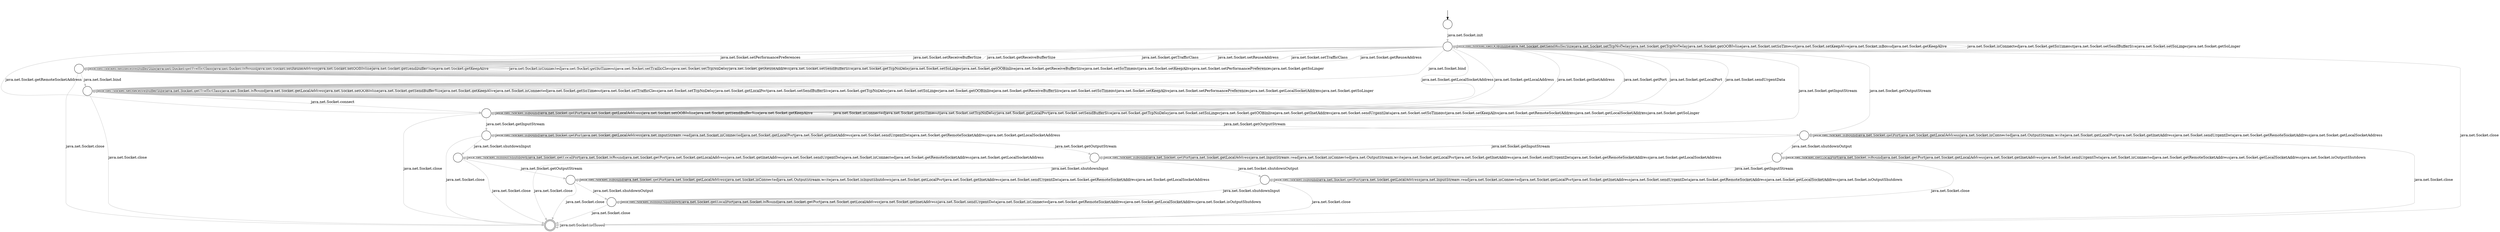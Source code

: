 digraph Automaton {
  0 [shape=circle,label=""];
  0 -> 0 [label="java.net.Socket.isBound",style="setlinewidth(1)",color=gray]
  0 -> 0 [label="java.net.Socket.getPort",style="setlinewidth(1)",color=gray]
  0 -> 0 [label="java.net.Socket.getLocalAddress",style="setlinewidth(1)",color=gray]
  0 -> 0 [label="java.net.InputStream.read",style="setlinewidth(1)",color=gray]
  0 -> 8 [label="java.net.Socket.close",style="setlinewidth(1)",color=gray]
  0 -> 0 [label="java.net.Socket.isConnected",style="setlinewidth(1)",color=gray]
  0 -> 2 [label="java.net.Socket.shutdownInput",style="setlinewidth(1)",color=gray]
  0 -> 0 [label="java.net.OutputStream.write",style="setlinewidth(1)",color=gray]
  0 -> 6 [label="java.net.Socket.shutdownOutput",style="setlinewidth(1)",color=gray]
  0 -> 0 [label="java.net.Socket.getLocalPort",style="setlinewidth(1)",color=gray]
  0 -> 0 [label="java.net.Socket.getInetAddress",style="setlinewidth(1)",color=gray]
  0 -> 0 [label="java.net.Socket.sendUrgentData",style="setlinewidth(1)",color=gray]
  0 -> 0 [label="java.net.Socket.getRemoteSocketAddress",style="setlinewidth(1)",color=gray]
  0 -> 0 [label="java.net.Socket.getLocalSocketAddress",style="setlinewidth(1)",color=gray]
  1 [shape=circle,label=""];
  1 -> 1 [label="java.net.Socket.isBound",style="setlinewidth(1)",color=gray]
  1 -> 1 [label="java.net.Socket.getPort",style="setlinewidth(1)",color=gray]
  1 -> 1 [label="java.net.Socket.getLocalAddress",style="setlinewidth(1)",color=gray]
  1 -> 1 [label="java.net.InputStream.read",style="setlinewidth(1)",color=gray]
  1 -> 8 [label="java.net.Socket.close",style="setlinewidth(1)",color=gray]
  1 -> 1 [label="java.net.Socket.isConnected",style="setlinewidth(1)",color=gray]
  1 -> 3 [label="java.net.Socket.shutdownInput",style="setlinewidth(1)",color=gray]
  1 -> 1 [label="java.net.Socket.getLocalPort",style="setlinewidth(1)",color=gray]
  1 -> 1 [label="java.net.Socket.getInetAddress",style="setlinewidth(1)",color=gray]
  1 -> 1 [label="java.net.Socket.sendUrgentData",style="setlinewidth(1)",color=gray]
  1 -> 1 [label="java.net.Socket.getRemoteSocketAddress",style="setlinewidth(1)",color=gray]
  1 -> 0 [label="java.net.Socket.getOutputStream",style="setlinewidth(1)",color=gray]
  1 -> 1 [label="java.net.Socket.getLocalSocketAddress",style="setlinewidth(1)",color=gray]
  2 [shape=circle,label=""];
  2 -> 2 [label="java.net.Socket.isBound",style="setlinewidth(1)",color=gray]
  2 -> 2 [label="java.net.Socket.getPort",style="setlinewidth(1)",color=gray]
  2 -> 2 [label="java.net.Socket.getLocalAddress",style="setlinewidth(1)",color=gray]
  2 -> 8 [label="java.net.Socket.close",style="setlinewidth(1)",color=gray]
  2 -> 2 [label="java.net.Socket.isConnected",style="setlinewidth(1)",color=gray]
  2 -> 2 [label="java.net.OutputStream.write",style="setlinewidth(1)",color=gray]
  2 -> 2 [label="java.net.Socket.isInputShutdown",style="setlinewidth(1)",color=gray]
  2 -> 13 [label="java.net.Socket.shutdownOutput",style="setlinewidth(1)",color=gray]
  2 -> 2 [label="java.net.Socket.getLocalPort",style="setlinewidth(1)",color=gray]
  2 -> 2 [label="java.net.Socket.getInetAddress",style="setlinewidth(1)",color=gray]
  2 -> 2 [label="java.net.Socket.sendUrgentData",style="setlinewidth(1)",color=gray]
  2 -> 2 [label="java.net.Socket.getRemoteSocketAddress",style="setlinewidth(1)",color=gray]
  2 -> 2 [label="java.net.Socket.getLocalSocketAddress",style="setlinewidth(1)",color=gray]
  3 [shape=circle,label=""];
  3 -> 3 [label="java.net.Socket.isInputShutdown",style="setlinewidth(1)",color=gray]
  3 -> 3 [label="java.net.Socket.getLocalPort",style="setlinewidth(1)",color=gray]
  3 -> 3 [label="java.net.Socket.isBound",style="setlinewidth(1)",color=gray]
  3 -> 3 [label="java.net.Socket.getPort",style="setlinewidth(1)",color=gray]
  3 -> 3 [label="java.net.Socket.getLocalAddress",style="setlinewidth(1)",color=gray]
  3 -> 3 [label="java.net.Socket.getInetAddress",style="setlinewidth(1)",color=gray]
  3 -> 3 [label="java.net.Socket.sendUrgentData",style="setlinewidth(1)",color=gray]
  3 -> 8 [label="java.net.Socket.close",style="setlinewidth(1)",color=gray]
  3 -> 3 [label="java.net.Socket.isConnected",style="setlinewidth(1)",color=gray]
  3 -> 3 [label="java.net.Socket.getRemoteSocketAddress",style="setlinewidth(1)",color=gray]
  3 -> 2 [label="java.net.Socket.getOutputStream",style="setlinewidth(1)",color=gray]
  3 -> 3 [label="java.net.Socket.getLocalSocketAddress",style="setlinewidth(1)",color=gray]
  4 [shape=circle,label=""];
  4 -> 6 [label="java.net.Socket.getInputStream",style="setlinewidth(1)",color=gray]
  4 -> 4 [label="java.net.Socket.getLocalPort",style="setlinewidth(1)",color=gray]
  4 -> 4 [label="java.net.Socket.isBound",style="setlinewidth(1)",color=gray]
  4 -> 4 [label="java.net.Socket.getPort",style="setlinewidth(1)",color=gray]
  4 -> 4 [label="java.net.Socket.getLocalAddress",style="setlinewidth(1)",color=gray]
  4 -> 4 [label="java.net.Socket.getInetAddress",style="setlinewidth(1)",color=gray]
  4 -> 4 [label="java.net.Socket.sendUrgentData",style="setlinewidth(1)",color=gray]
  4 -> 8 [label="java.net.Socket.close",style="setlinewidth(1)",color=gray]
  4 -> 4 [label="java.net.Socket.isConnected",style="setlinewidth(1)",color=gray]
  4 -> 4 [label="java.net.Socket.getRemoteSocketAddress",style="setlinewidth(1)",color=gray]
  4 -> 4 [label="java.net.Socket.getLocalSocketAddress",style="setlinewidth(1)",color=gray]
  4 -> 4 [label="java.net.Socket.isOutputShutdown",style="setlinewidth(1)",color=gray]
  5 [shape=circle,label=""];
  5 -> 5 [label="java.net.Socket.setReceiveBufferSize",style="setlinewidth(1)",color=gray]
  5 -> 5 [label="java.net.Socket.getTrafficClass",style="setlinewidth(1)",color=gray]
  5 -> 5 [label="java.net.Socket.isBound",style="setlinewidth(1)",color=gray]
  5 -> 5 [label="java.net.Socket.setReuseAddress",style="setlinewidth(1)",color=gray]
  5 -> 10 [label="java.net.Socket.bind",style="setlinewidth(1)",color=gray]
  5 -> 5 [label="java.net.Socket.setOOBInline",style="setlinewidth(1)",color=gray]
  5 -> 8 [label="java.net.Socket.close",style="setlinewidth(1)",color=gray]
  5 -> 5 [label="java.net.Socket.getSendBufferSize",style="setlinewidth(1)",color=gray]
  5 -> 5 [label="java.net.Socket.getKeepAlive			",style="setlinewidth(1)",color=gray]
  5 -> 5 [label="java.net.Socket.isConnected",style="setlinewidth(1)",color=gray]
  5 -> 5 [label="java.net.Socket.getSoTimeout",style="setlinewidth(1)",color=gray]
  5 -> 5 [label="java.net.Socket.setTrafficClass",style="setlinewidth(1)",color=gray]
  5 -> 5 [label="java.net.Socket.setTcpNoDelay",style="setlinewidth(1)",color=gray]
  5 -> 5 [label="java.net.Socket.getReuseAddress",style="setlinewidth(1)",color=gray]
  5 -> 5 [label="java.net.Socket.setSendBufferSize",style="setlinewidth(1)",color=gray]
  5 -> 5 [label="java.net.Socket.getTcpNoDelay",style="setlinewidth(1)",color=gray]
  5 -> 5 [label="java.net.Socket.setSoLinger",style="setlinewidth(1)",color=gray]
  5 -> 5 [label="java.net.Socket.getOOBInline",style="setlinewidth(1)",color=gray]
  5 -> 5 [label="java.net.Socket.getReceiveBufferSize",style="setlinewidth(1)",color=gray]
  5 -> 5 [label="java.net.Socket.setSoTimeout",style="setlinewidth(1)",color=gray]
  5 -> 5 [label="java.net.Socket.setKeepAlive",style="setlinewidth(1)",color=gray]
  5 -> 5 [label="java.net.Socket.setPerformancePreferences",style="setlinewidth(1)",color=gray]
  5 -> 5 [label="java.net.Socket.getSoLinger",style="setlinewidth(1)",color=gray]
  6 [shape=circle,label=""];
  6 -> 6 [label="java.net.Socket.isBound",style="setlinewidth(1)",color=gray]
  6 -> 6 [label="java.net.Socket.getPort",style="setlinewidth(1)",color=gray]
  6 -> 6 [label="java.net.Socket.getLocalAddress",style="setlinewidth(1)",color=gray]
  6 -> 6 [label="java.net.InputStream.read",style="setlinewidth(1)",color=gray]
  6 -> 8 [label="java.net.Socket.close",style="setlinewidth(1)",color=gray]
  6 -> 6 [label="java.net.Socket.isConnected",style="setlinewidth(1)",color=gray]
  6 -> 13 [label="java.net.Socket.shutdownInput",style="setlinewidth(1)",color=gray]
  6 -> 6 [label="java.net.Socket.getLocalPort",style="setlinewidth(1)",color=gray]
  6 -> 6 [label="java.net.Socket.getInetAddress",style="setlinewidth(1)",color=gray]
  6 -> 6 [label="java.net.Socket.sendUrgentData",style="setlinewidth(1)",color=gray]
  6 -> 6 [label="java.net.Socket.getRemoteSocketAddress",style="setlinewidth(1)",color=gray]
  6 -> 6 [label="java.net.Socket.getLocalSocketAddress",style="setlinewidth(1)",color=gray]
  6 -> 6 [label="java.net.Socket.isOutputShutdown",style="setlinewidth(1)",color=gray]
  7 [shape=circle,label=""];
  7 -> 7 [label="java.net.Socket.isBound",style="setlinewidth(1)",color=gray]
  7 -> 7 [label="java.net.Socket.getPort",style="setlinewidth(1)",color=gray]
  7 -> 7 [label="java.net.Socket.getLocalAddress",style="setlinewidth(1)",color=gray]
  7 -> 8 [label="java.net.Socket.close",style="setlinewidth(1)",color=gray]
  7 -> 7 [label="java.net.Socket.isConnected",style="setlinewidth(1)",color=gray]
  7 -> 7 [label="java.net.OutputStream.write",style="setlinewidth(1)",color=gray]
  7 -> 0 [label="java.net.Socket.getInputStream",style="setlinewidth(1)",color=gray]
  7 -> 4 [label="java.net.Socket.shutdownOutput",style="setlinewidth(1)",color=gray]
  7 -> 7 [label="java.net.Socket.getLocalPort",style="setlinewidth(1)",color=gray]
  7 -> 7 [label="java.net.Socket.getInetAddress",style="setlinewidth(1)",color=gray]
  7 -> 7 [label="java.net.Socket.sendUrgentData",style="setlinewidth(1)",color=gray]
  7 -> 7 [label="java.net.Socket.getRemoteSocketAddress",style="setlinewidth(1)",color=gray]
  7 -> 7 [label="java.net.Socket.getLocalSocketAddress",style="setlinewidth(1)",color=gray]
  8 [shape=doublecircle,label=""];
  8 -> 8 [label="java.net.Socket.isClosed",style="setlinewidth(1)",color=gray]
  9 [shape=circle,label=""];
  initial [shape=plaintext,label=""];
  initial -> 9
  9 -> 11 [label="java.net.Socket.init",style="setlinewidth(1)",color=gray]
  10 [shape=circle,label=""];
  10 -> 10 [label="java.net.Socket.setReceiveBufferSize",style="setlinewidth(1)",color=gray]
  10 -> 10 [label="java.net.Socket.getTrafficClass",style="setlinewidth(1)",color=gray]
  10 -> 10 [label="java.net.Socket.isBound",style="setlinewidth(1)",color=gray]
  10 -> 10 [label="java.net.Socket.getLocalAddress",style="setlinewidth(1)",color=gray]
  10 -> 10 [label="java.net.Socket.setOOBInline",style="setlinewidth(1)",color=gray]
  10 -> 8 [label="java.net.Socket.close",style="setlinewidth(1)",color=gray]
  10 -> 10 [label="java.net.Socket.getSendBufferSize",style="setlinewidth(1)",color=gray]
  10 -> 10 [label="java.net.Socket.getKeepAlive",style="setlinewidth(1)",color=gray]
  10 -> 10 [label="java.net.Socket.isConnected",style="setlinewidth(1)",color=gray]
  10 -> 10 [label="java.net.Socket.getSoTimeout",style="setlinewidth(1)",color=gray]
  10 -> 10 [label="java.net.Socket.setTrafficClass",style="setlinewidth(1)",color=gray]
  10 -> 10 [label="java.net.Socket.setTcpNoDelay",style="setlinewidth(1)",color=gray]
  10 -> 10 [label="java.net.Socket.getLocalPort",style="setlinewidth(1)",color=gray]
  10 -> 10 [label="java.net.Socket.setSendBufferSize",style="setlinewidth(1)",color=gray]
  10 -> 10 [label="java.net.Socket.getTcpNoDelay",style="setlinewidth(1)",color=gray]
  10 -> 10 [label="java.net.Socket.setSoLinger",style="setlinewidth(1)",color=gray]
  10 -> 10 [label="java.net.Socket.getOOBInline",style="setlinewidth(1)",color=gray]
  10 -> 10 [label="java.net.Socket.getReceiveBufferSize",style="setlinewidth(1)",color=gray]
  10 -> 10 [label="java.net.Socket.setSoTimeout",style="setlinewidth(1)",color=gray]
  10 -> 10 [label="java.net.Socket.setKeepAlive",style="setlinewidth(1)",color=gray]
  10 -> 10 [label="java.net.Socket.setPerformancePreferences",style="setlinewidth(1)",color=gray]
  10 -> 10 [label="java.net.Socket.getLocalSocketAddress",style="setlinewidth(1)",color=gray]
  10 -> 10 [label="java.net.Socket.getSoLinger",style="setlinewidth(1)",color=gray]
  10 -> 12 [label="java.net.Socket.connect",style="setlinewidth(1)",color=gray]
  11 [shape=circle,label=""];
  11 -> 5 [label="java.net.Socket.getTrafficClass",style="setlinewidth(1)",color=gray]
  11 -> 12 [label="java.net.Socket.getPort",style="setlinewidth(1)",color=gray]
  11 -> 5 [label="java.net.Socket.setReuseAddress",style="setlinewidth(1)",color=gray]
  11 -> 11 [label="java.net.Socket.setOOBInline",style="setlinewidth(1)",color=gray]
  11 -> 11 [label="java.net.Socket.getSendBufferSize",style="setlinewidth(1)",color=gray]
  11 -> 5 [label="java.net.Socket.setTrafficClass",style="setlinewidth(1)",color=gray]
  11 -> 11 [label="java.net.Socket.setTcpNoDelay",style="setlinewidth(1)",color=gray]
  11 -> 5 [label="java.net.Socket.getReuseAddress",style="setlinewidth(1)",color=gray]
  11 -> 12 [label="java.net.Socket.getLocalPort",style="setlinewidth(1)",color=gray]
  11 -> 11 [label="java.net.Socket.getTcpNoDelay",style="setlinewidth(1)",color=gray]
  11 -> 11 [label="java.net.Socket.getOOBInline",style="setlinewidth(1)",color=gray]
  11 -> 12 [label="java.net.Socket.sendUrgentData",style="setlinewidth(1)",color=gray]
  11 -> 11 [label="java.net.Socket.setSoTimeout",style="setlinewidth(1)",color=gray]
  11 -> 11 [label="java.net.Socket.setKeepAlive",style="setlinewidth(1)",color=gray]
  11 -> 5 [label="java.net.Socket.setPerformancePreferences",style="setlinewidth(1)",color=gray]
  11 -> 12 [label="java.net.Socket.getRemoteSocketAddress",style="setlinewidth(1)",color=gray]
  11 -> 7 [label="java.net.Socket.getOutputStream",style="setlinewidth(1)",color=gray]
  11 -> 12 [label="java.net.Socket.getLocalSocketAddress",style="setlinewidth(1)",color=gray]
  11 -> 5 [label="java.net.Socket.setReceiveBufferSize",style="setlinewidth(1)",color=gray]
  11 -> 11 [label="java.net.Socket.isBound",style="setlinewidth(1)",color=gray]
  11 -> 12 [label="java.net.Socket.getLocalAddress",style="setlinewidth(1)",color=gray]
  11 -> 10 [label="java.net.Socket.bind",style="setlinewidth(1)",color=gray]
  11 -> 8 [label="java.net.Socket.close",style="setlinewidth(1)",color=gray]
  11 -> 11 [label="java.net.Socket.getKeepAlive			",style="setlinewidth(1)",color=gray]
  11 -> 11 [label="java.net.Socket.isConnected",style="setlinewidth(1)",color=gray]
  11 -> 11 [label="java.net.Socket.getSoTimeout",style="setlinewidth(1)",color=gray]
  11 -> 1 [label="java.net.Socket.getInputStream",style="setlinewidth(1)",color=gray]
  11 -> 11 [label="java.net.Socket.setSendBufferSize",style="setlinewidth(1)",color=gray]
  11 -> 11 [label="java.net.Socket.setSoLinger",style="setlinewidth(1)",color=gray]
  11 -> 5 [label="java.net.Socket.getReceiveBufferSize",style="setlinewidth(1)",color=gray]
  11 -> 12 [label="java.net.Socket.getInetAddress",style="setlinewidth(1)",color=gray]
  11 -> 11 [label="java.net.Socket.getSoLinger",style="setlinewidth(1)",color=gray]
  12 [shape=circle,label=""];
  12 -> 12 [label="java.net.Socket.isBound",style="setlinewidth(1)",color=gray]
  12 -> 12 [label="java.net.Socket.getPort",style="setlinewidth(1)",color=gray]
  12 -> 12 [label="java.net.Socket.getLocalAddress",style="setlinewidth(1)",color=gray]
  12 -> 12 [label="java.net.Socket.setOOBInline",style="setlinewidth(1)",color=gray]
  12 -> 8 [label="java.net.Socket.close",style="setlinewidth(1)",color=gray]
  12 -> 12 [label="java.net.Socket.getSendBufferSize",style="setlinewidth(1)",color=gray]
  12 -> 12 [label="java.net.Socket.getKeepAlive			",style="setlinewidth(1)",color=gray]
  12 -> 12 [label="java.net.Socket.isConnected",style="setlinewidth(1)",color=gray]
  12 -> 12 [label="java.net.Socket.getSoTimeout",style="setlinewidth(1)",color=gray]
  12 -> 12 [label="java.net.Socket.setTcpNoDelay",style="setlinewidth(1)",color=gray]
  12 -> 1 [label="java.net.Socket.getInputStream",style="setlinewidth(1)",color=gray]
  12 -> 12 [label="java.net.Socket.getLocalPort",style="setlinewidth(1)",color=gray]
  12 -> 12 [label="java.net.Socket.setSendBufferSize",style="setlinewidth(1)",color=gray]
  12 -> 12 [label="java.net.Socket.getTcpNoDelay",style="setlinewidth(1)",color=gray]
  12 -> 12 [label="java.net.Socket.setSoLinger",style="setlinewidth(1)",color=gray]
  12 -> 12 [label="java.net.Socket.getOOBInline",style="setlinewidth(1)",color=gray]
  12 -> 12 [label="java.net.Socket.getInetAddress",style="setlinewidth(1)",color=gray]
  12 -> 12 [label="java.net.Socket.sendUrgentData",style="setlinewidth(1)",color=gray]
  12 -> 12 [label="java.net.Socket.setSoTimeout",style="setlinewidth(1)",color=gray]
  12 -> 12 [label="java.net.Socket.setKeepAlive",style="setlinewidth(1)",color=gray]
  12 -> 12 [label="java.net.Socket.getRemoteSocketAddress",style="setlinewidth(1)",color=gray]
  12 -> 7 [label="java.net.Socket.getOutputStream",style="setlinewidth(1)",color=gray]
  12 -> 12 [label="java.net.Socket.getLocalSocketAddress",style="setlinewidth(1)",color=gray]
  12 -> 12 [label="java.net.Socket.getSoLinger",style="setlinewidth(1)",color=gray]
  13 [shape=circle,label=""];
  13 -> 13 [label="java.net.Socket.isInputShutdown",style="setlinewidth(1)",color=gray]
  13 -> 13 [label="java.net.Socket.getLocalPort",style="setlinewidth(1)",color=gray]
  13 -> 13 [label="java.net.Socket.isBound",style="setlinewidth(1)",color=gray]
  13 -> 13 [label="java.net.Socket.getPort",style="setlinewidth(1)",color=gray]
  13 -> 13 [label="java.net.Socket.getLocalAddress",style="setlinewidth(1)",color=gray]
  13 -> 13 [label="java.net.Socket.getInetAddress",style="setlinewidth(1)",color=gray]
  13 -> 13 [label="java.net.Socket.sendUrgentData",style="setlinewidth(1)",color=gray]
  13 -> 8 [label="java.net.Socket.close",style="setlinewidth(1)",color=gray]
  13 -> 13 [label="java.net.Socket.isConnected",style="setlinewidth(1)",color=gray]
  13 -> 13 [label="java.net.Socket.getRemoteSocketAddress",style="setlinewidth(1)",color=gray]
  13 -> 13 [label="java.net.Socket.getLocalSocketAddress",style="setlinewidth(1)",color=gray]
  13 -> 13 [label="java.net.Socket.isOutputShutdown",style="setlinewidth(1)",color=gray]
}
